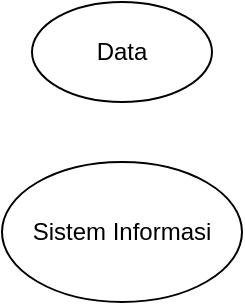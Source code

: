 <mxfile version="20.4.0" type="github">
  <diagram id="pLPMzB_FQ0jomP-fBI41" name="Page-1">
    <mxGraphModel dx="1421" dy="786" grid="1" gridSize="10" guides="1" tooltips="1" connect="1" arrows="1" fold="1" page="1" pageScale="1" pageWidth="850" pageHeight="1100" math="0" shadow="0">
      <root>
        <mxCell id="0" />
        <mxCell id="1" parent="0" />
        <mxCell id="ZlEkeOueZy00jaCgnQG3-1" value="Data" style="ellipse;whiteSpace=wrap;html=1;" vertex="1" parent="1">
          <mxGeometry x="330" y="130" width="90" height="50" as="geometry" />
        </mxCell>
        <mxCell id="ZlEkeOueZy00jaCgnQG3-2" value="Sistem Informasi" style="ellipse;whiteSpace=wrap;html=1;" vertex="1" parent="1">
          <mxGeometry x="315" y="210" width="120" height="70" as="geometry" />
        </mxCell>
      </root>
    </mxGraphModel>
  </diagram>
</mxfile>
